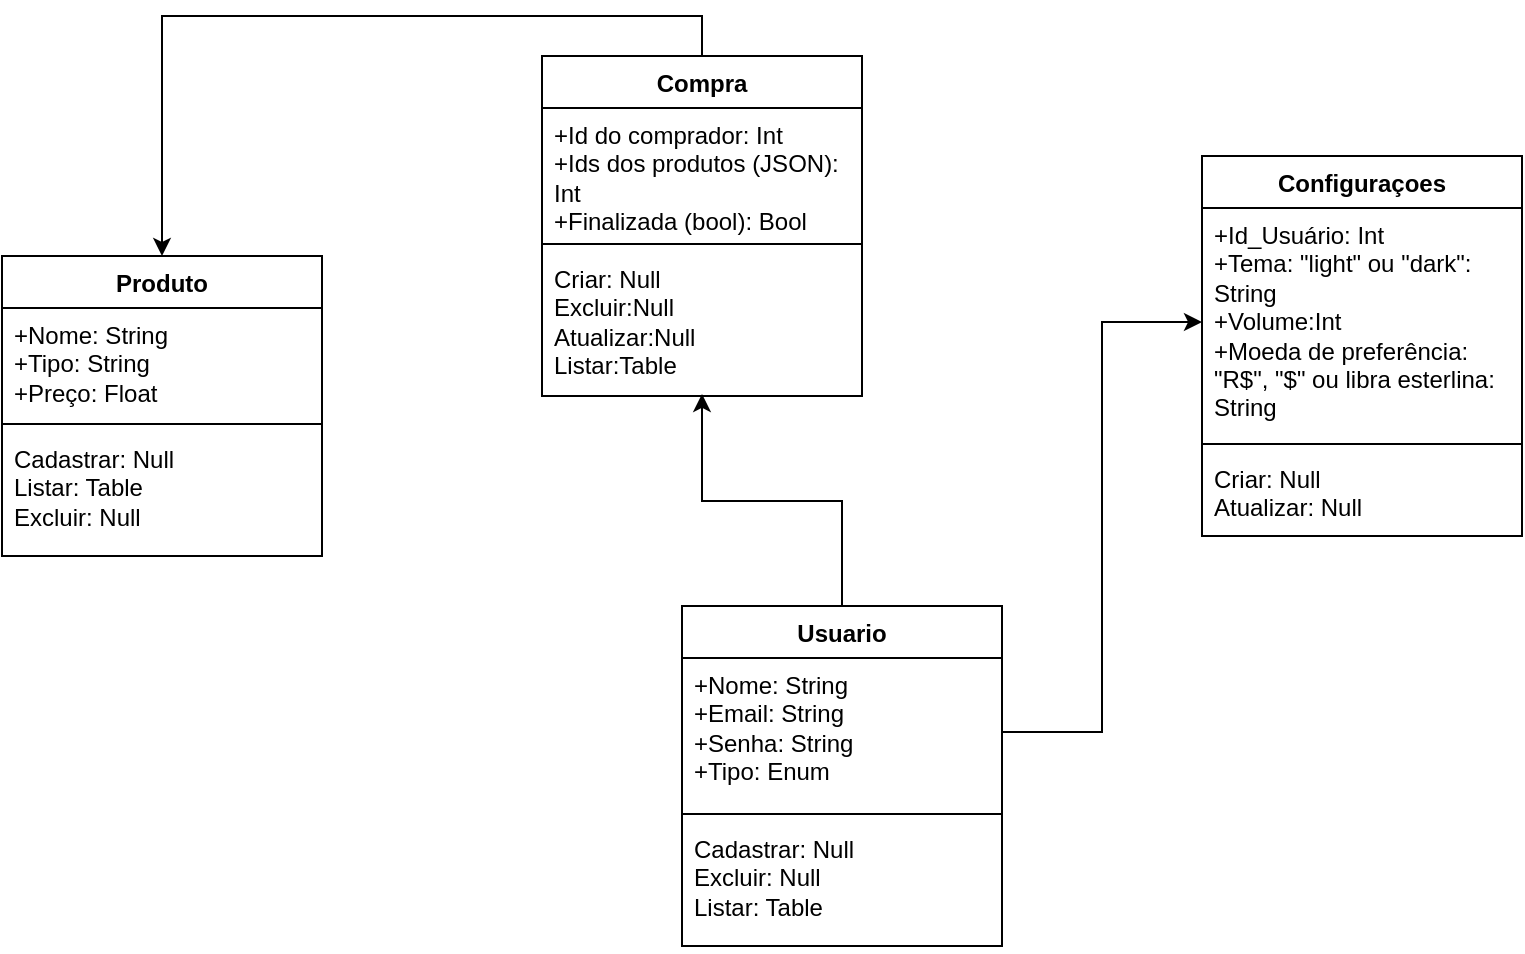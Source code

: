 <mxfile version="28.0.7">
  <diagram name="Página-1" id="VS_kMk4__Th0lVnAzAwd">
    <mxGraphModel dx="1402" dy="779" grid="1" gridSize="10" guides="1" tooltips="1" connect="1" arrows="1" fold="1" page="1" pageScale="1" pageWidth="827" pageHeight="1169" math="0" shadow="0">
      <root>
        <mxCell id="0" />
        <mxCell id="1" parent="0" />
        <mxCell id="0iSvwvWQXuImEQYI40fY-5" value="Produto" style="swimlane;fontStyle=1;align=center;verticalAlign=top;childLayout=stackLayout;horizontal=1;startSize=26;horizontalStack=0;resizeParent=1;resizeParentMax=0;resizeLast=0;collapsible=1;marginBottom=0;whiteSpace=wrap;html=1;" vertex="1" parent="1">
          <mxGeometry x="40" y="240" width="160" height="150" as="geometry" />
        </mxCell>
        <mxCell id="0iSvwvWQXuImEQYI40fY-6" value="&lt;div&gt;+Nome: String&lt;/div&gt;&lt;div&gt;+Tipo: String&lt;/div&gt;&lt;div&gt;+Preço: Float&lt;/div&gt;&lt;div&gt;&lt;br&gt;&lt;/div&gt;" style="text;strokeColor=none;fillColor=none;align=left;verticalAlign=top;spacingLeft=4;spacingRight=4;overflow=hidden;rotatable=0;points=[[0,0.5],[1,0.5]];portConstraint=eastwest;whiteSpace=wrap;html=1;" vertex="1" parent="0iSvwvWQXuImEQYI40fY-5">
          <mxGeometry y="26" width="160" height="54" as="geometry" />
        </mxCell>
        <mxCell id="0iSvwvWQXuImEQYI40fY-7" value="" style="line;strokeWidth=1;fillColor=none;align=left;verticalAlign=middle;spacingTop=-1;spacingLeft=3;spacingRight=3;rotatable=0;labelPosition=right;points=[];portConstraint=eastwest;strokeColor=inherit;" vertex="1" parent="0iSvwvWQXuImEQYI40fY-5">
          <mxGeometry y="80" width="160" height="8" as="geometry" />
        </mxCell>
        <mxCell id="0iSvwvWQXuImEQYI40fY-8" value="Cadastrar: Null&lt;br&gt;Listar: Table&lt;div&gt;Excluir: Null&lt;/div&gt;" style="text;strokeColor=none;fillColor=none;align=left;verticalAlign=top;spacingLeft=4;spacingRight=4;overflow=hidden;rotatable=0;points=[[0,0.5],[1,0.5]];portConstraint=eastwest;whiteSpace=wrap;html=1;" vertex="1" parent="0iSvwvWQXuImEQYI40fY-5">
          <mxGeometry y="88" width="160" height="62" as="geometry" />
        </mxCell>
        <mxCell id="0iSvwvWQXuImEQYI40fY-22" style="edgeStyle=orthogonalEdgeStyle;rounded=0;orthogonalLoop=1;jettySize=auto;html=1;exitX=0.5;exitY=0;exitDx=0;exitDy=0;entryX=0.5;entryY=0.986;entryDx=0;entryDy=0;entryPerimeter=0;" edge="1" parent="1" source="0iSvwvWQXuImEQYI40fY-9" target="0iSvwvWQXuImEQYI40fY-16">
          <mxGeometry relative="1" as="geometry" />
        </mxCell>
        <mxCell id="0iSvwvWQXuImEQYI40fY-9" value="Usuario" style="swimlane;fontStyle=1;align=center;verticalAlign=top;childLayout=stackLayout;horizontal=1;startSize=26;horizontalStack=0;resizeParent=1;resizeParentMax=0;resizeLast=0;collapsible=1;marginBottom=0;whiteSpace=wrap;html=1;" vertex="1" parent="1">
          <mxGeometry x="380" y="415" width="160" height="170" as="geometry" />
        </mxCell>
        <mxCell id="0iSvwvWQXuImEQYI40fY-10" value="+Nome: String&lt;div&gt;+Email: String&lt;/div&gt;&lt;div&gt;+Senha: String&lt;/div&gt;&lt;div&gt;+Tipo: Enum&lt;/div&gt;" style="text;strokeColor=none;fillColor=none;align=left;verticalAlign=top;spacingLeft=4;spacingRight=4;overflow=hidden;rotatable=0;points=[[0,0.5],[1,0.5]];portConstraint=eastwest;whiteSpace=wrap;html=1;" vertex="1" parent="0iSvwvWQXuImEQYI40fY-9">
          <mxGeometry y="26" width="160" height="74" as="geometry" />
        </mxCell>
        <mxCell id="0iSvwvWQXuImEQYI40fY-17" value="" style="line;strokeWidth=1;fillColor=none;align=left;verticalAlign=middle;spacingTop=-1;spacingLeft=3;spacingRight=3;rotatable=0;labelPosition=right;points=[];portConstraint=eastwest;strokeColor=inherit;" vertex="1" parent="0iSvwvWQXuImEQYI40fY-9">
          <mxGeometry y="100" width="160" height="8" as="geometry" />
        </mxCell>
        <mxCell id="0iSvwvWQXuImEQYI40fY-12" value="Cadastrar: Null&lt;div&gt;Excluir: Null&lt;/div&gt;&lt;div&gt;Listar: Table&lt;/div&gt;" style="text;strokeColor=none;fillColor=none;align=left;verticalAlign=top;spacingLeft=4;spacingRight=4;overflow=hidden;rotatable=0;points=[[0,0.5],[1,0.5]];portConstraint=eastwest;whiteSpace=wrap;html=1;" vertex="1" parent="0iSvwvWQXuImEQYI40fY-9">
          <mxGeometry y="108" width="160" height="62" as="geometry" />
        </mxCell>
        <mxCell id="0iSvwvWQXuImEQYI40fY-11" value="" style="line;strokeWidth=1;fillColor=none;align=left;verticalAlign=middle;spacingTop=-1;spacingLeft=3;spacingRight=3;rotatable=0;labelPosition=right;points=[];portConstraint=eastwest;strokeColor=inherit;" vertex="1" parent="0iSvwvWQXuImEQYI40fY-9">
          <mxGeometry y="170" width="160" as="geometry" />
        </mxCell>
        <mxCell id="0iSvwvWQXuImEQYI40fY-23" style="edgeStyle=orthogonalEdgeStyle;rounded=0;orthogonalLoop=1;jettySize=auto;html=1;exitX=0.5;exitY=0;exitDx=0;exitDy=0;entryX=0.5;entryY=0;entryDx=0;entryDy=0;" edge="1" parent="1" source="0iSvwvWQXuImEQYI40fY-13" target="0iSvwvWQXuImEQYI40fY-5">
          <mxGeometry relative="1" as="geometry" />
        </mxCell>
        <mxCell id="0iSvwvWQXuImEQYI40fY-13" value="Compra" style="swimlane;fontStyle=1;align=center;verticalAlign=top;childLayout=stackLayout;horizontal=1;startSize=26;horizontalStack=0;resizeParent=1;resizeParentMax=0;resizeLast=0;collapsible=1;marginBottom=0;whiteSpace=wrap;html=1;" vertex="1" parent="1">
          <mxGeometry x="310" y="140" width="160" height="170" as="geometry" />
        </mxCell>
        <mxCell id="0iSvwvWQXuImEQYI40fY-14" value="&lt;div&gt;+Id do comprador: Int&lt;/div&gt;&lt;div&gt;+Ids dos produtos (JSON): Int&lt;/div&gt;&lt;div&gt;+Finalizada (bool): Bool&lt;/div&gt;&lt;div&gt;&lt;br&gt;&lt;/div&gt;" style="text;strokeColor=none;fillColor=none;align=left;verticalAlign=top;spacingLeft=4;spacingRight=4;overflow=hidden;rotatable=0;points=[[0,0.5],[1,0.5]];portConstraint=eastwest;whiteSpace=wrap;html=1;" vertex="1" parent="0iSvwvWQXuImEQYI40fY-13">
          <mxGeometry y="26" width="160" height="64" as="geometry" />
        </mxCell>
        <mxCell id="0iSvwvWQXuImEQYI40fY-15" value="" style="line;strokeWidth=1;fillColor=none;align=left;verticalAlign=middle;spacingTop=-1;spacingLeft=3;spacingRight=3;rotatable=0;labelPosition=right;points=[];portConstraint=eastwest;strokeColor=inherit;" vertex="1" parent="0iSvwvWQXuImEQYI40fY-13">
          <mxGeometry y="90" width="160" height="8" as="geometry" />
        </mxCell>
        <mxCell id="0iSvwvWQXuImEQYI40fY-16" value="Criar: Null&lt;br&gt;Excluir:Null&lt;br&gt;Atualizar:Null&lt;div&gt;Listar:Table&lt;/div&gt;" style="text;strokeColor=none;fillColor=none;align=left;verticalAlign=top;spacingLeft=4;spacingRight=4;overflow=hidden;rotatable=0;points=[[0,0.5],[1,0.5]];portConstraint=eastwest;whiteSpace=wrap;html=1;" vertex="1" parent="0iSvwvWQXuImEQYI40fY-13">
          <mxGeometry y="98" width="160" height="72" as="geometry" />
        </mxCell>
        <mxCell id="0iSvwvWQXuImEQYI40fY-18" value="Configuraçoes" style="swimlane;fontStyle=1;align=center;verticalAlign=top;childLayout=stackLayout;horizontal=1;startSize=26;horizontalStack=0;resizeParent=1;resizeParentMax=0;resizeLast=0;collapsible=1;marginBottom=0;whiteSpace=wrap;html=1;" vertex="1" parent="1">
          <mxGeometry x="640" y="190" width="160" height="190" as="geometry">
            <mxRectangle x="640" y="190" width="100" height="30" as="alternateBounds" />
          </mxGeometry>
        </mxCell>
        <mxCell id="0iSvwvWQXuImEQYI40fY-19" value="&lt;div&gt;+Id_Usuário: Int&lt;/div&gt;&lt;div&gt;+Tema: &quot;light&quot; ou &quot;dark&quot;: String&lt;/div&gt;&lt;div&gt;+Volume:Int&lt;/div&gt;&lt;div&gt;+Moeda de preferência: &quot;R$&quot;, &quot;$&quot; ou libra esterlina: String&lt;/div&gt;" style="text;strokeColor=none;fillColor=none;align=left;verticalAlign=top;spacingLeft=4;spacingRight=4;overflow=hidden;rotatable=0;points=[[0,0.5],[1,0.5]];portConstraint=eastwest;whiteSpace=wrap;html=1;" vertex="1" parent="0iSvwvWQXuImEQYI40fY-18">
          <mxGeometry y="26" width="160" height="114" as="geometry" />
        </mxCell>
        <mxCell id="0iSvwvWQXuImEQYI40fY-20" value="" style="line;strokeWidth=1;fillColor=none;align=left;verticalAlign=middle;spacingTop=-1;spacingLeft=3;spacingRight=3;rotatable=0;labelPosition=right;points=[];portConstraint=eastwest;strokeColor=inherit;" vertex="1" parent="0iSvwvWQXuImEQYI40fY-18">
          <mxGeometry y="140" width="160" height="8" as="geometry" />
        </mxCell>
        <mxCell id="0iSvwvWQXuImEQYI40fY-21" value="Criar: Null&lt;div&gt;Atualizar: Null&lt;/div&gt;" style="text;strokeColor=none;fillColor=none;align=left;verticalAlign=top;spacingLeft=4;spacingRight=4;overflow=hidden;rotatable=0;points=[[0,0.5],[1,0.5]];portConstraint=eastwest;whiteSpace=wrap;html=1;" vertex="1" parent="0iSvwvWQXuImEQYI40fY-18">
          <mxGeometry y="148" width="160" height="42" as="geometry" />
        </mxCell>
        <mxCell id="0iSvwvWQXuImEQYI40fY-24" style="edgeStyle=orthogonalEdgeStyle;rounded=0;orthogonalLoop=1;jettySize=auto;html=1;exitX=1;exitY=0.5;exitDx=0;exitDy=0;entryX=0;entryY=0.5;entryDx=0;entryDy=0;" edge="1" parent="1" source="0iSvwvWQXuImEQYI40fY-10" target="0iSvwvWQXuImEQYI40fY-19">
          <mxGeometry relative="1" as="geometry" />
        </mxCell>
      </root>
    </mxGraphModel>
  </diagram>
</mxfile>
